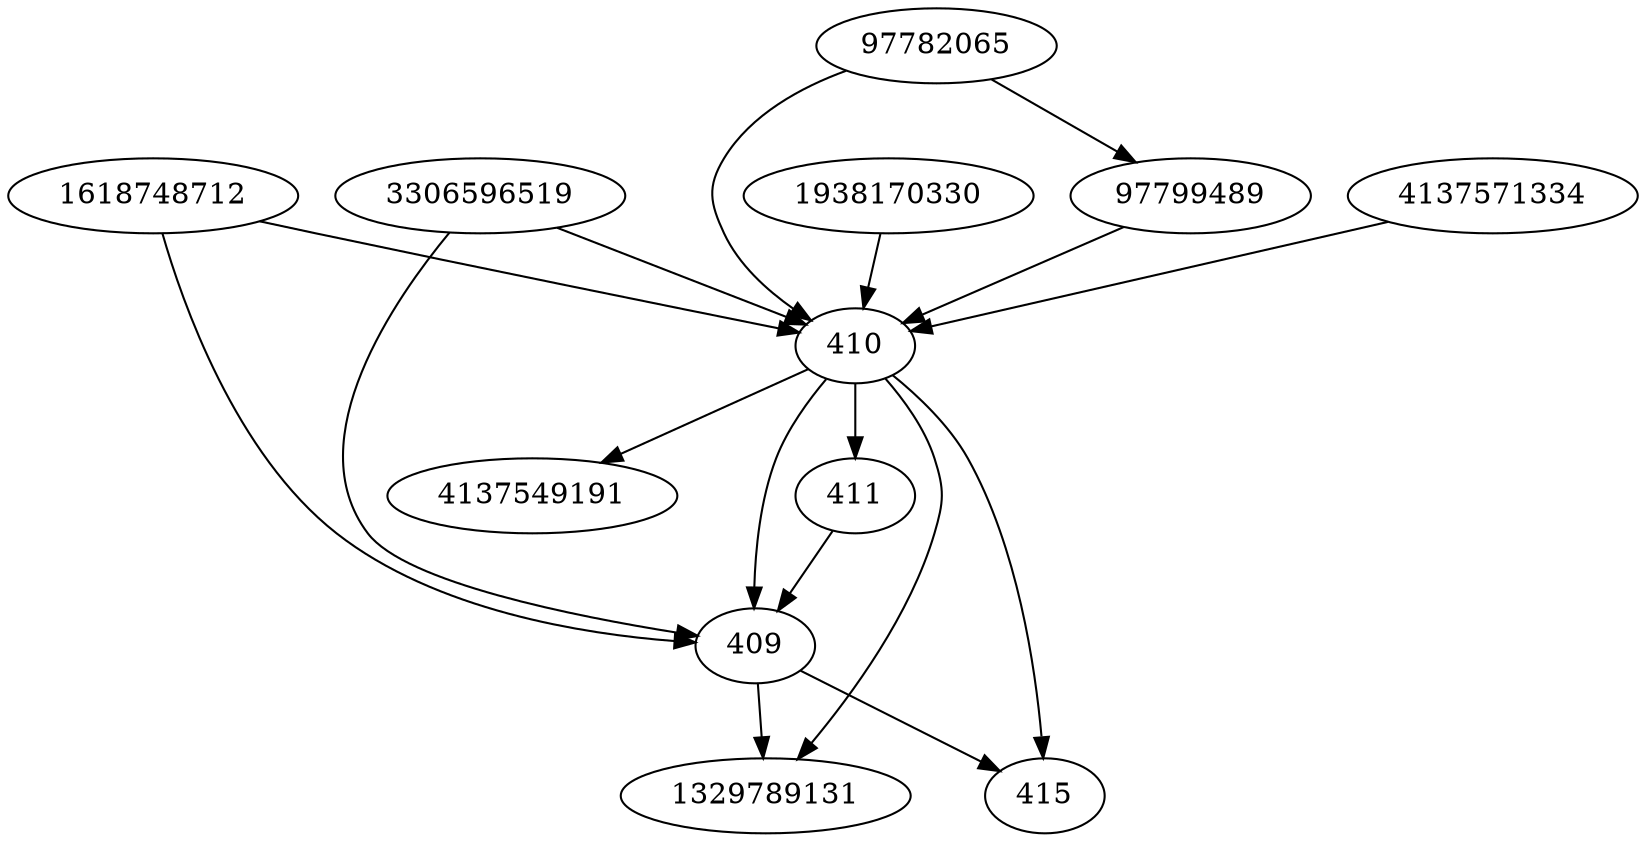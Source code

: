 strict digraph  {
97799489;
4137571334;
4137549191;
1618748712;
3306596519;
1329789131;
410;
97782065;
409;
1938170330;
411;
415;
97799489 -> 410;
4137571334 -> 410;
1618748712 -> 409;
1618748712 -> 410;
3306596519 -> 409;
3306596519 -> 410;
410 -> 1329789131;
410 -> 4137549191;
410 -> 409;
410 -> 415;
410 -> 411;
97782065 -> 410;
97782065 -> 97799489;
409 -> 1329789131;
409 -> 415;
1938170330 -> 410;
411 -> 409;
}

